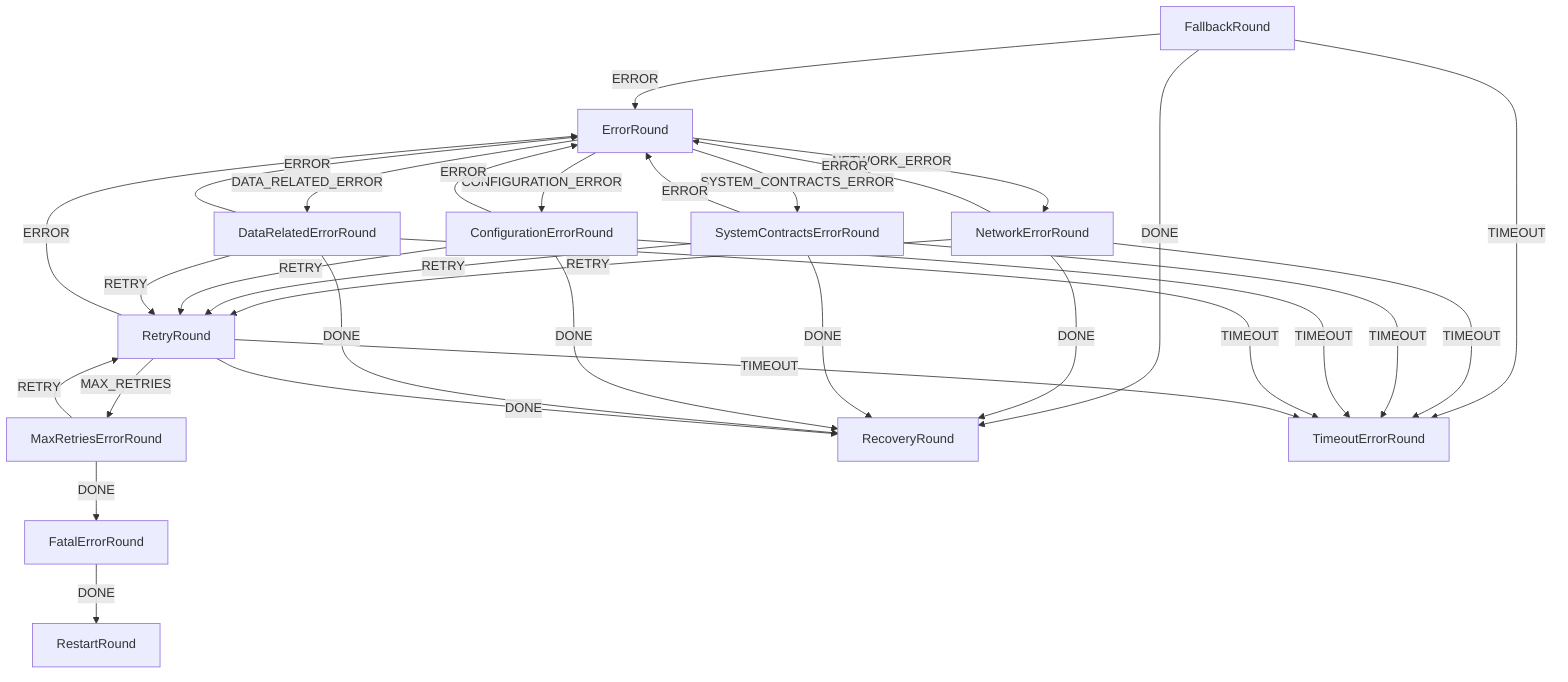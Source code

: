 graph TD
  FallbackRound
  MaxRetriesErrorRound
  RecoveryRound
  DataRelatedErrorRound
  NetworkErrorRound
  RestartRound
  RetryRound
  TimeoutErrorRound
  FatalErrorRound
  ConfigurationErrorRound
  FallbackRound
  ErrorRound
  SystemContractsErrorRound
  FallbackRound -->|DONE| RecoveryRound
  FallbackRound -->|TIMEOUT| TimeoutErrorRound
  FallbackRound -->|ERROR| ErrorRound
  ErrorRound -->|NETWORK_ERROR| NetworkErrorRound
  ErrorRound -->|SYSTEM_CONTRACTS_ERROR| SystemContractsErrorRound
  ErrorRound -->|CONFIGURATION_ERROR| ConfigurationErrorRound
  ErrorRound -->|DATA_RELATED_ERROR| DataRelatedErrorRound
  NetworkErrorRound -->|DONE| RecoveryRound
  NetworkErrorRound -->|TIMEOUT| TimeoutErrorRound
  NetworkErrorRound -->|ERROR| ErrorRound
  NetworkErrorRound -->|RETRY| RetryRound
  SystemContractsErrorRound -->|DONE| RecoveryRound
  SystemContractsErrorRound -->|TIMEOUT| TimeoutErrorRound
  SystemContractsErrorRound -->|ERROR| ErrorRound
  SystemContractsErrorRound -->|RETRY| RetryRound
  ConfigurationErrorRound -->|DONE| RecoveryRound
  ConfigurationErrorRound -->|TIMEOUT| TimeoutErrorRound
  ConfigurationErrorRound -->|ERROR| ErrorRound
  ConfigurationErrorRound -->|RETRY| RetryRound
  DataRelatedErrorRound -->|DONE| RecoveryRound
  DataRelatedErrorRound -->|TIMEOUT| TimeoutErrorRound
  DataRelatedErrorRound -->|ERROR| ErrorRound
  DataRelatedErrorRound -->|RETRY| RetryRound
  RetryRound -->|DONE| RecoveryRound
  RetryRound -->|TIMEOUT| TimeoutErrorRound
  RetryRound -->|ERROR| ErrorRound
  RetryRound -->|MAX_RETRIES| MaxRetriesErrorRound
  MaxRetriesErrorRound -->|RETRY| RetryRound
  MaxRetriesErrorRound -->|DONE| FatalErrorRound
  FatalErrorRound -->|DONE| RestartRound